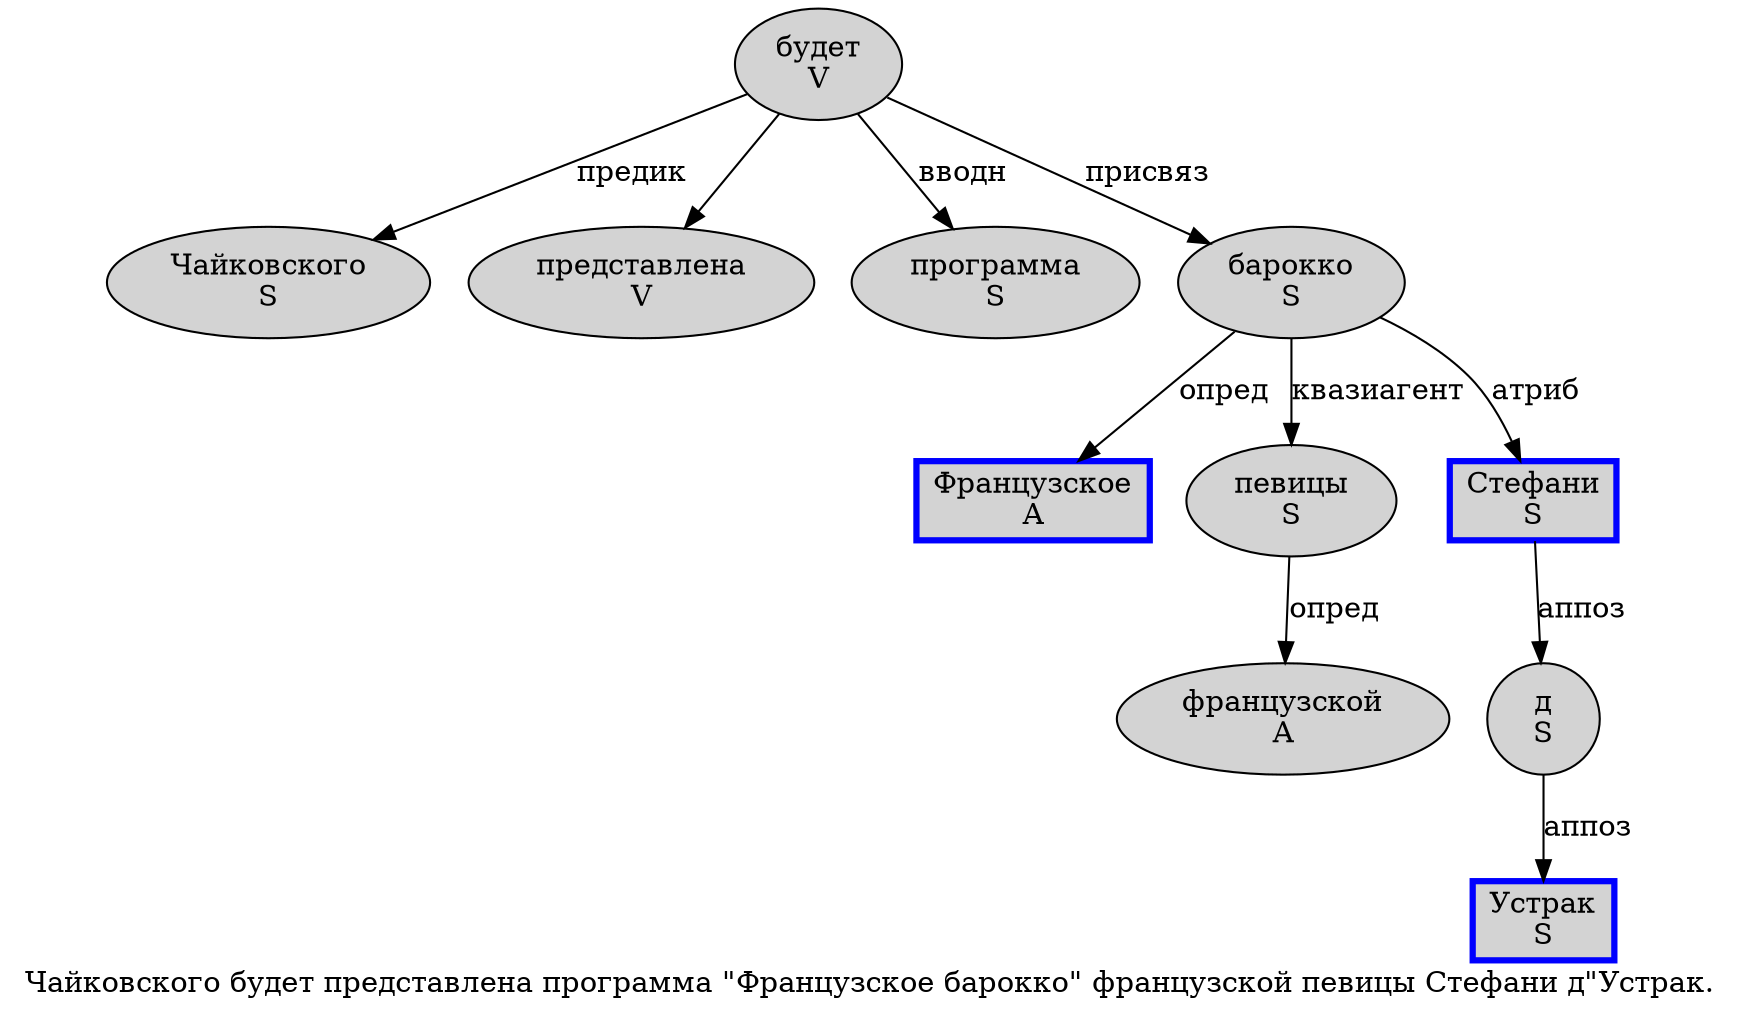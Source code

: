 digraph SENTENCE_1290 {
	graph [label="Чайковского будет представлена программа \"Французское барокко\" французской певицы Стефани д\"Устрак."]
	node [style=filled]
		0 [label="Чайковского
S" color="" fillcolor=lightgray penwidth=1 shape=ellipse]
		1 [label="будет
V" color="" fillcolor=lightgray penwidth=1 shape=ellipse]
		2 [label="представлена
V" color="" fillcolor=lightgray penwidth=1 shape=ellipse]
		3 [label="программа
S" color="" fillcolor=lightgray penwidth=1 shape=ellipse]
		5 [label="Французское
A" color=blue fillcolor=lightgray penwidth=3 shape=box]
		6 [label="барокко
S" color="" fillcolor=lightgray penwidth=1 shape=ellipse]
		8 [label="французской
A" color="" fillcolor=lightgray penwidth=1 shape=ellipse]
		9 [label="певицы
S" color="" fillcolor=lightgray penwidth=1 shape=ellipse]
		10 [label="Стефани
S" color=blue fillcolor=lightgray penwidth=3 shape=box]
		11 [label="д
S" color="" fillcolor=lightgray penwidth=1 shape=ellipse]
		13 [label="Устрак
S" color=blue fillcolor=lightgray penwidth=3 shape=box]
			9 -> 8 [label="опред"]
			1 -> 0 [label="предик"]
			1 -> 2
			1 -> 3 [label="вводн"]
			1 -> 6 [label="присвяз"]
			10 -> 11 [label="аппоз"]
			11 -> 13 [label="аппоз"]
			6 -> 5 [label="опред"]
			6 -> 9 [label="квазиагент"]
			6 -> 10 [label="атриб"]
}